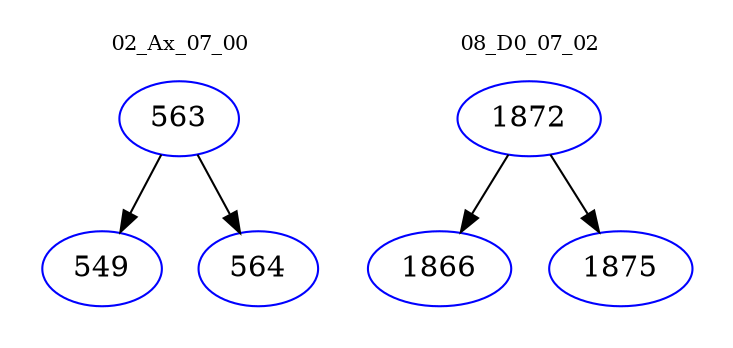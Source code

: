 digraph{
subgraph cluster_0 {
color = white
label = "02_Ax_07_00";
fontsize=10;
T0_563 [label="563", color="blue"]
T0_563 -> T0_549 [color="black"]
T0_549 [label="549", color="blue"]
T0_563 -> T0_564 [color="black"]
T0_564 [label="564", color="blue"]
}
subgraph cluster_1 {
color = white
label = "08_D0_07_02";
fontsize=10;
T1_1872 [label="1872", color="blue"]
T1_1872 -> T1_1866 [color="black"]
T1_1866 [label="1866", color="blue"]
T1_1872 -> T1_1875 [color="black"]
T1_1875 [label="1875", color="blue"]
}
}
